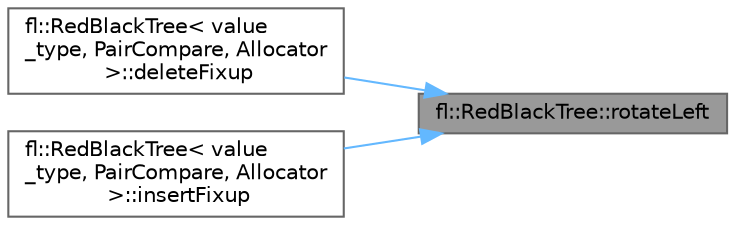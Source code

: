 digraph "fl::RedBlackTree::rotateLeft"
{
 // INTERACTIVE_SVG=YES
 // LATEX_PDF_SIZE
  bgcolor="transparent";
  edge [fontname=Helvetica,fontsize=10,labelfontname=Helvetica,labelfontsize=10];
  node [fontname=Helvetica,fontsize=10,shape=box,height=0.2,width=0.4];
  rankdir="RL";
  Node1 [id="Node000001",label="fl::RedBlackTree::rotateLeft",height=0.2,width=0.4,color="gray40", fillcolor="grey60", style="filled", fontcolor="black",tooltip=" "];
  Node1 -> Node2 [id="edge1_Node000001_Node000002",dir="back",color="steelblue1",style="solid",tooltip=" "];
  Node2 [id="Node000002",label="fl::RedBlackTree\< value\l_type, PairCompare, Allocator\l \>::deleteFixup",height=0.2,width=0.4,color="grey40", fillcolor="white", style="filled",URL="$dd/d28/classfl_1_1_red_black_tree_afc9cded6cac04292a9fede5e24b90df3.html#afc9cded6cac04292a9fede5e24b90df3",tooltip=" "];
  Node1 -> Node3 [id="edge2_Node000001_Node000003",dir="back",color="steelblue1",style="solid",tooltip=" "];
  Node3 [id="Node000003",label="fl::RedBlackTree\< value\l_type, PairCompare, Allocator\l \>::insertFixup",height=0.2,width=0.4,color="grey40", fillcolor="white", style="filled",URL="$dd/d28/classfl_1_1_red_black_tree_ab70068262cc649beb80712c8e4627bfd.html#ab70068262cc649beb80712c8e4627bfd",tooltip=" "];
}
